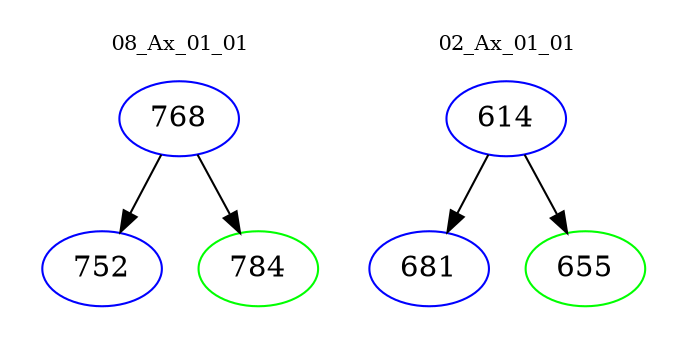 digraph{
subgraph cluster_0 {
color = white
label = "08_Ax_01_01";
fontsize=10;
T0_768 [label="768", color="blue"]
T0_768 -> T0_752 [color="black"]
T0_752 [label="752", color="blue"]
T0_768 -> T0_784 [color="black"]
T0_784 [label="784", color="green"]
}
subgraph cluster_1 {
color = white
label = "02_Ax_01_01";
fontsize=10;
T1_614 [label="614", color="blue"]
T1_614 -> T1_681 [color="black"]
T1_681 [label="681", color="blue"]
T1_614 -> T1_655 [color="black"]
T1_655 [label="655", color="green"]
}
}
